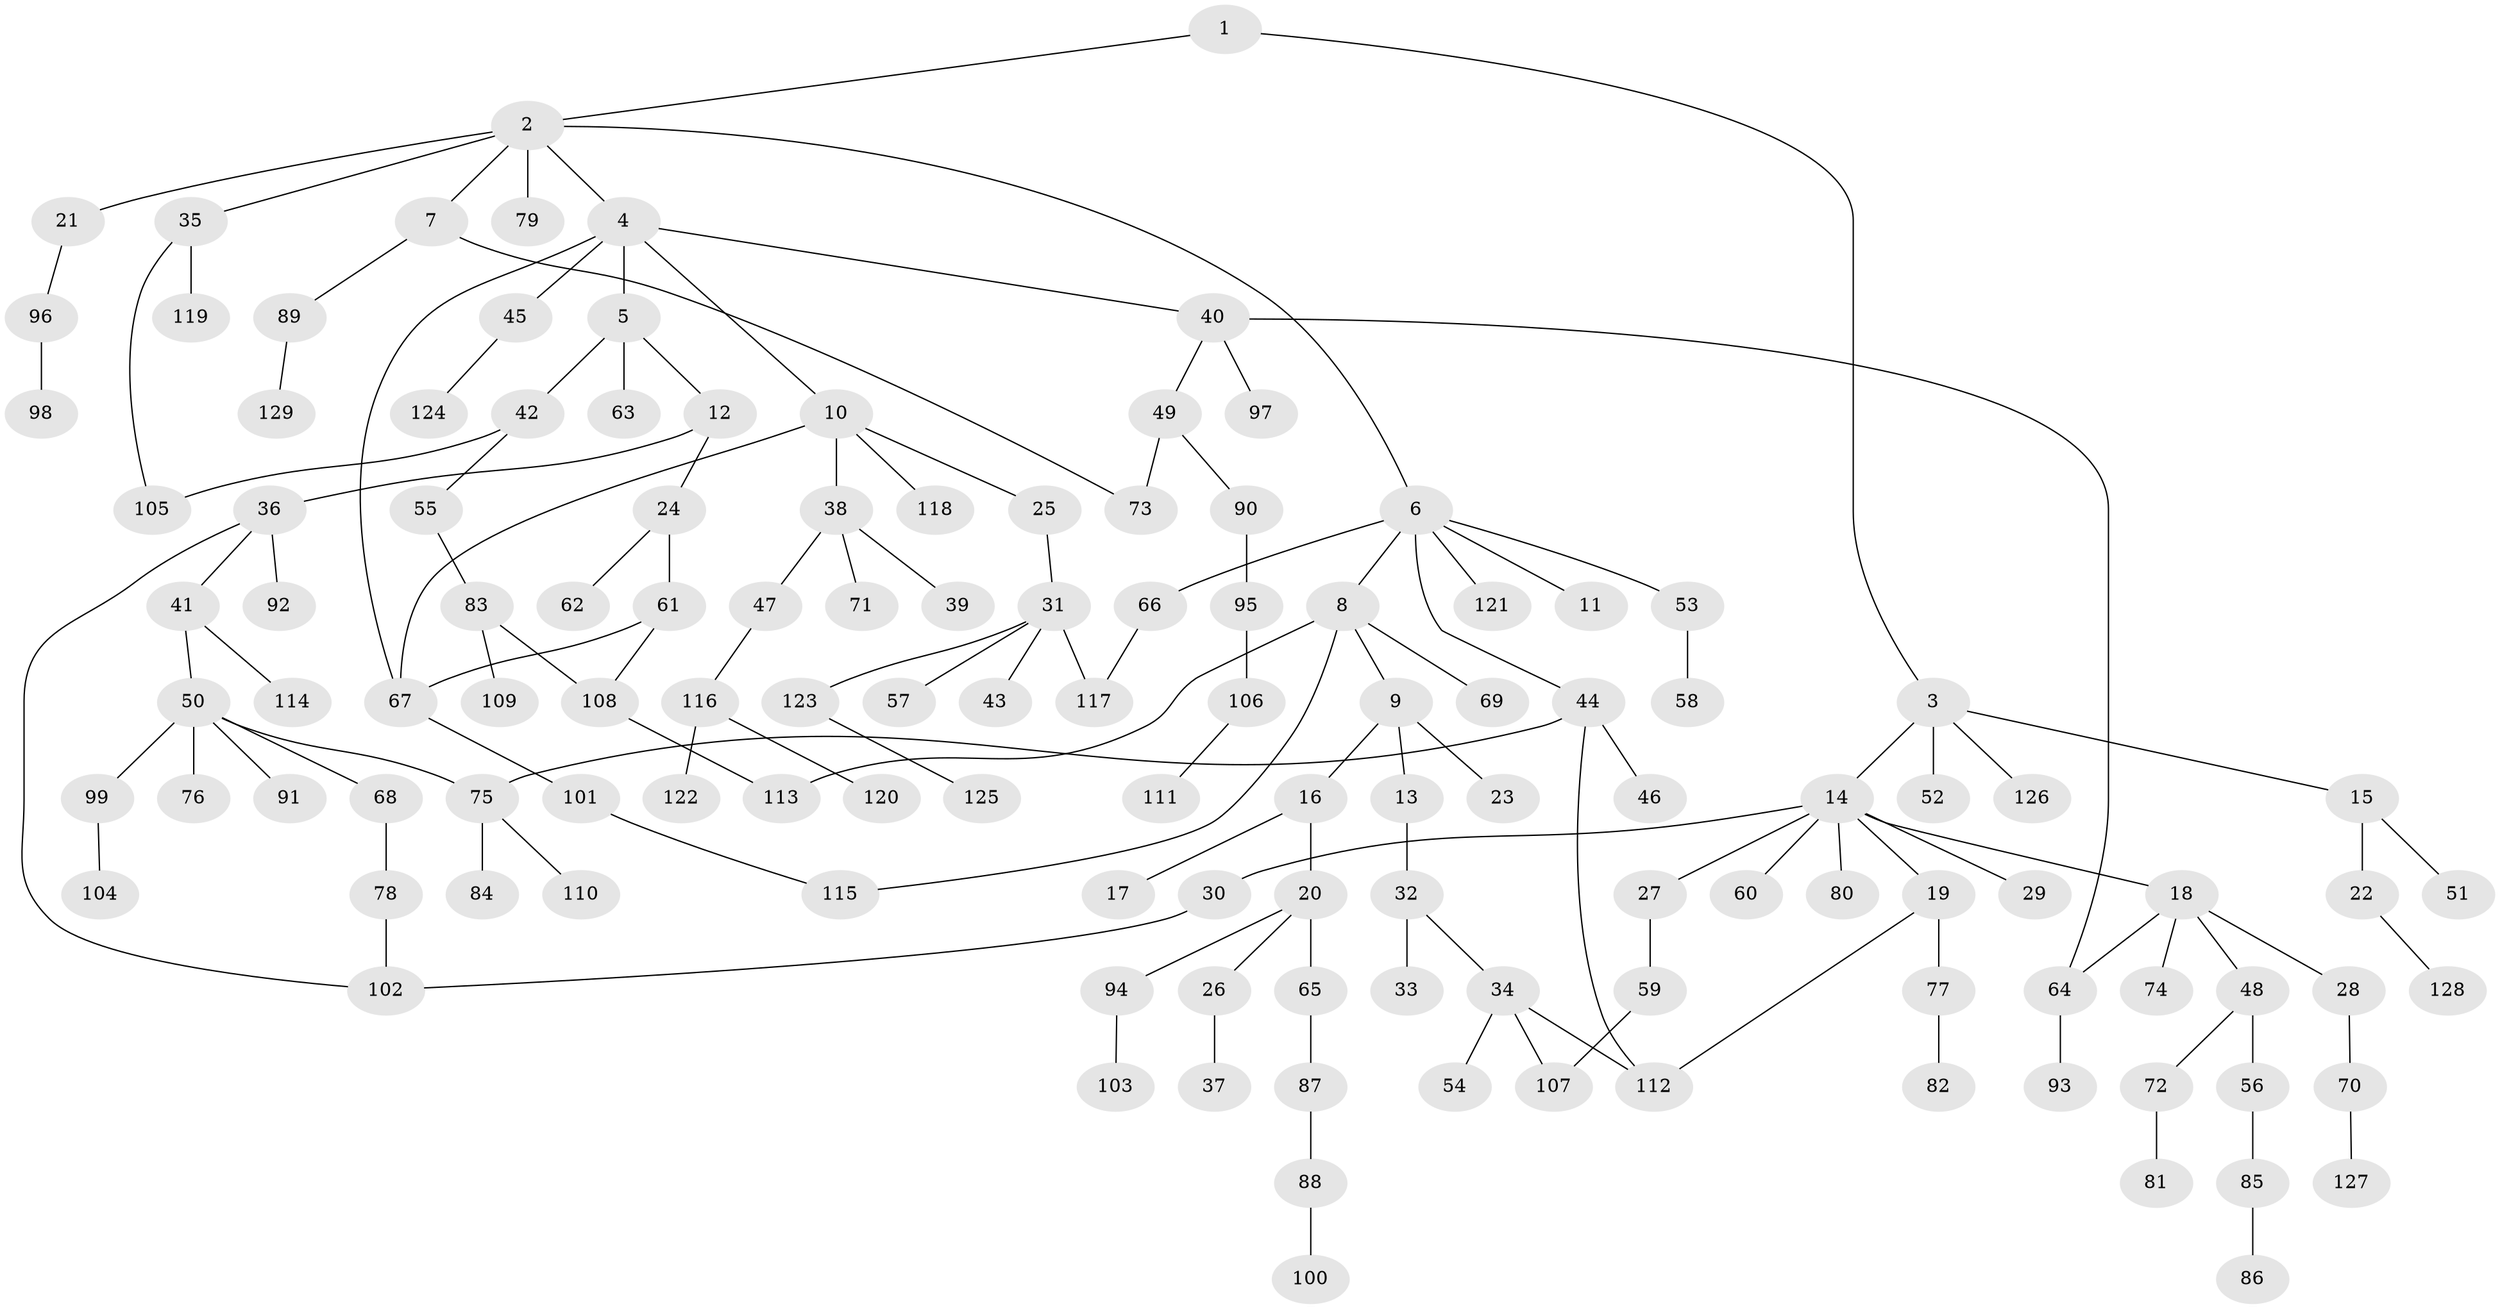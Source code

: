 // coarse degree distribution, {4: 0.13157894736842105, 1: 0.6842105263157895, 13: 0.02631578947368421, 2: 0.10526315789473684, 9: 0.02631578947368421, 12: 0.02631578947368421}
// Generated by graph-tools (version 1.1) at 2025/45/03/04/25 21:45:57]
// undirected, 129 vertices, 143 edges
graph export_dot {
graph [start="1"]
  node [color=gray90,style=filled];
  1;
  2;
  3;
  4;
  5;
  6;
  7;
  8;
  9;
  10;
  11;
  12;
  13;
  14;
  15;
  16;
  17;
  18;
  19;
  20;
  21;
  22;
  23;
  24;
  25;
  26;
  27;
  28;
  29;
  30;
  31;
  32;
  33;
  34;
  35;
  36;
  37;
  38;
  39;
  40;
  41;
  42;
  43;
  44;
  45;
  46;
  47;
  48;
  49;
  50;
  51;
  52;
  53;
  54;
  55;
  56;
  57;
  58;
  59;
  60;
  61;
  62;
  63;
  64;
  65;
  66;
  67;
  68;
  69;
  70;
  71;
  72;
  73;
  74;
  75;
  76;
  77;
  78;
  79;
  80;
  81;
  82;
  83;
  84;
  85;
  86;
  87;
  88;
  89;
  90;
  91;
  92;
  93;
  94;
  95;
  96;
  97;
  98;
  99;
  100;
  101;
  102;
  103;
  104;
  105;
  106;
  107;
  108;
  109;
  110;
  111;
  112;
  113;
  114;
  115;
  116;
  117;
  118;
  119;
  120;
  121;
  122;
  123;
  124;
  125;
  126;
  127;
  128;
  129;
  1 -- 2;
  1 -- 3;
  2 -- 4;
  2 -- 6;
  2 -- 7;
  2 -- 21;
  2 -- 35;
  2 -- 79;
  3 -- 14;
  3 -- 15;
  3 -- 52;
  3 -- 126;
  4 -- 5;
  4 -- 10;
  4 -- 40;
  4 -- 45;
  4 -- 67;
  5 -- 12;
  5 -- 42;
  5 -- 63;
  6 -- 8;
  6 -- 11;
  6 -- 44;
  6 -- 53;
  6 -- 66;
  6 -- 121;
  7 -- 89;
  7 -- 73;
  8 -- 9;
  8 -- 69;
  8 -- 113;
  8 -- 115;
  9 -- 13;
  9 -- 16;
  9 -- 23;
  10 -- 25;
  10 -- 38;
  10 -- 118;
  10 -- 67;
  12 -- 24;
  12 -- 36;
  13 -- 32;
  14 -- 18;
  14 -- 19;
  14 -- 27;
  14 -- 29;
  14 -- 30;
  14 -- 60;
  14 -- 80;
  15 -- 22;
  15 -- 51;
  16 -- 17;
  16 -- 20;
  18 -- 28;
  18 -- 48;
  18 -- 64;
  18 -- 74;
  19 -- 77;
  19 -- 112;
  20 -- 26;
  20 -- 65;
  20 -- 94;
  21 -- 96;
  22 -- 128;
  24 -- 61;
  24 -- 62;
  25 -- 31;
  26 -- 37;
  27 -- 59;
  28 -- 70;
  30 -- 102;
  31 -- 43;
  31 -- 57;
  31 -- 117;
  31 -- 123;
  32 -- 33;
  32 -- 34;
  34 -- 54;
  34 -- 107;
  34 -- 112;
  35 -- 105;
  35 -- 119;
  36 -- 41;
  36 -- 92;
  36 -- 102;
  38 -- 39;
  38 -- 47;
  38 -- 71;
  40 -- 49;
  40 -- 97;
  40 -- 64;
  41 -- 50;
  41 -- 114;
  42 -- 55;
  42 -- 105;
  44 -- 46;
  44 -- 75;
  44 -- 112;
  45 -- 124;
  47 -- 116;
  48 -- 56;
  48 -- 72;
  49 -- 73;
  49 -- 90;
  50 -- 68;
  50 -- 76;
  50 -- 91;
  50 -- 99;
  50 -- 75;
  53 -- 58;
  55 -- 83;
  56 -- 85;
  59 -- 107;
  61 -- 108;
  61 -- 67;
  64 -- 93;
  65 -- 87;
  66 -- 117;
  67 -- 101;
  68 -- 78;
  70 -- 127;
  72 -- 81;
  75 -- 84;
  75 -- 110;
  77 -- 82;
  78 -- 102;
  83 -- 109;
  83 -- 108;
  85 -- 86;
  87 -- 88;
  88 -- 100;
  89 -- 129;
  90 -- 95;
  94 -- 103;
  95 -- 106;
  96 -- 98;
  99 -- 104;
  101 -- 115;
  106 -- 111;
  108 -- 113;
  116 -- 120;
  116 -- 122;
  123 -- 125;
}
